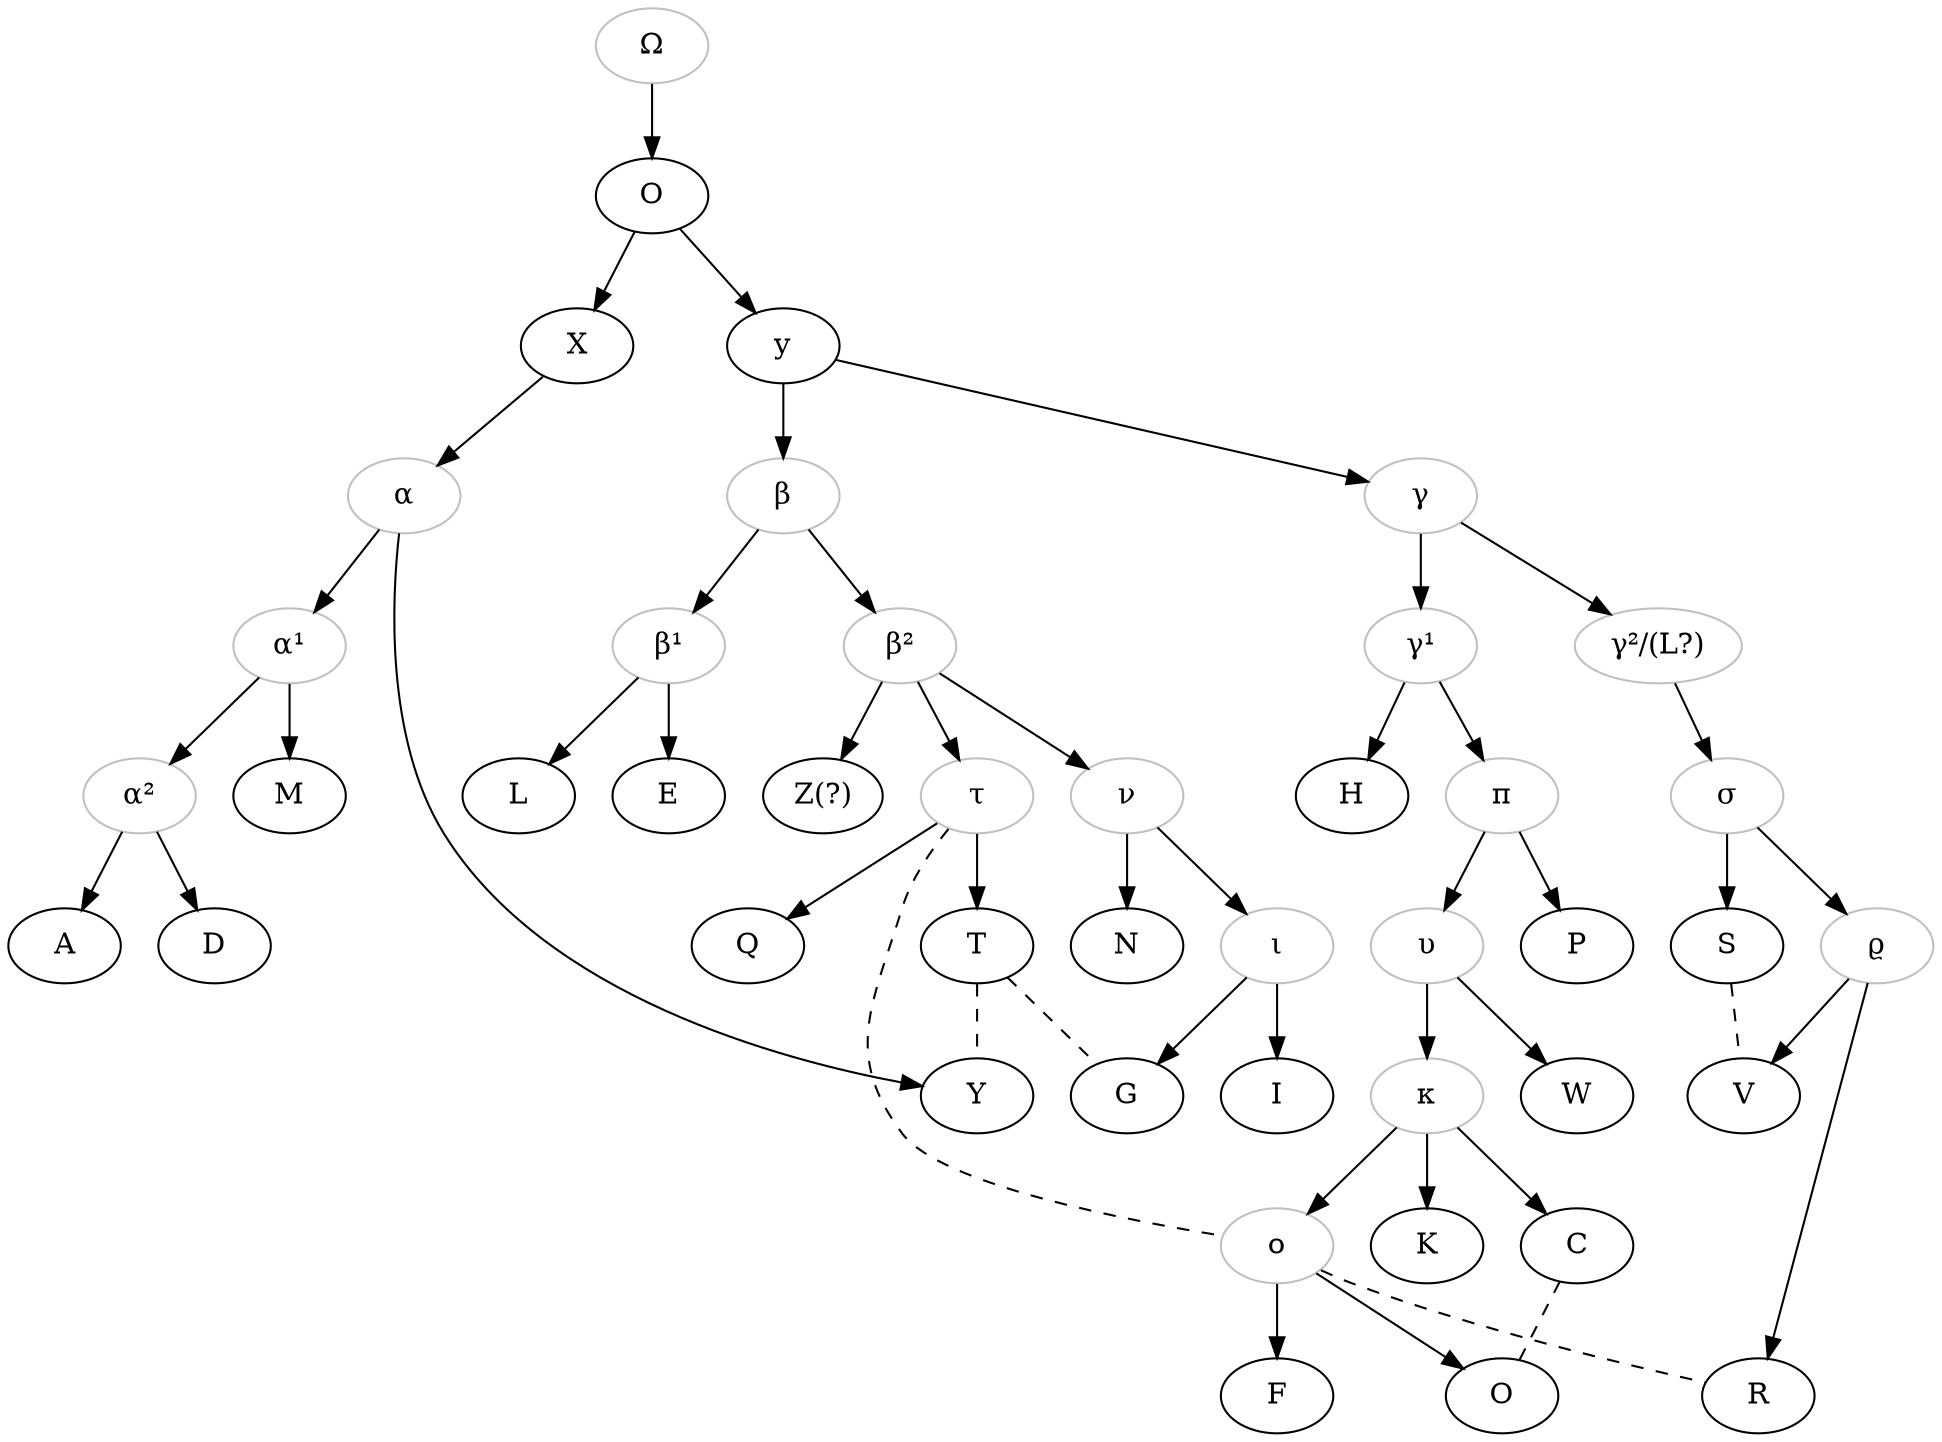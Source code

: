 # Place the cursor inside "graph" to get some refactoring options

digraph {
    # Greek letters/hypothetical links
    omega[color="grey", label="Ω"]
    alpha[color="grey", label="α"]
    alpha¹[color="grey", label="α¹"]
    alpha²[color="grey", label="α²"]
    beta[color="grey", label="β"]
    beta¹[color="grey", label="β¹"]
    beta²[color="grey", label="β²"]
    gamma[color="grey", label="γ"]
    gamma¹[color="grey", label="γ¹"]
    gamma²[color="grey", label="γ²/(L?)"]
    nu[color="grey", label="ν"]
    iota[color="grey", label="ι"]
    tau[color="grey", label="τ"]
    pi[color="grey", label="π"]
    upsilon[color="grey", label="υ"]
    kappa[color="grey", label="κ"]
    omicron[color="grey", label="ο"]
    sigma[color="grey", label="σ"]
    rho[color="grey", label="ϱ"]

    #
    Z[label="Z(?)"]

    # twice the same label in Warnke's stemma, so we use Obis
    Obis[label="O"]

    omega -> O;
    O -> X;
    O -> y;
    X -> alpha;
    alpha -> Y;
    alpha -> alpha¹;
    alpha¹ -> M;
    alpha¹ -> alpha²;
    alpha² -> A;
    alpha² -> D;

    y -> beta;
    y -> gamma;
    beta -> beta¹;
    beta -> beta²;
    beta¹ -> E;
    beta¹ -> L;
    beta² -> nu;
    nu -> N;
    nu -> iota;
    iota -> I;
    iota -> G;
    beta² -> Z;
    beta² -> tau;
    tau -> omicron [dir=none, style="dashed"];
    tau-> T;
    tau -> Q;
    T -> G [dir=none, style="dashed"];
    T -> Y [dir=none, style="dashed"];

    gamma -> gamma¹;
    gamma -> gamma²;
    gamma¹ -> H;
    gamma¹ -> pi;
    pi -> P;
    pi -> upsilon;
    upsilon ->W;
    upsilon -> kappa;
    kappa -> K;
    kappa -> C;
    C -> Obis[dir=none, style="dashed"];
    kappa -> omicron;
    omicron -> R [dir=none, style="dashed"];

    omicron -> Obis;
    omicron -> F;

    gamma² -> sigma;
    sigma -> S;
    S -> V [dir=none, style="dashed"];
    sigma -> rho;
    rho -> R;
    rho -> V;
}
